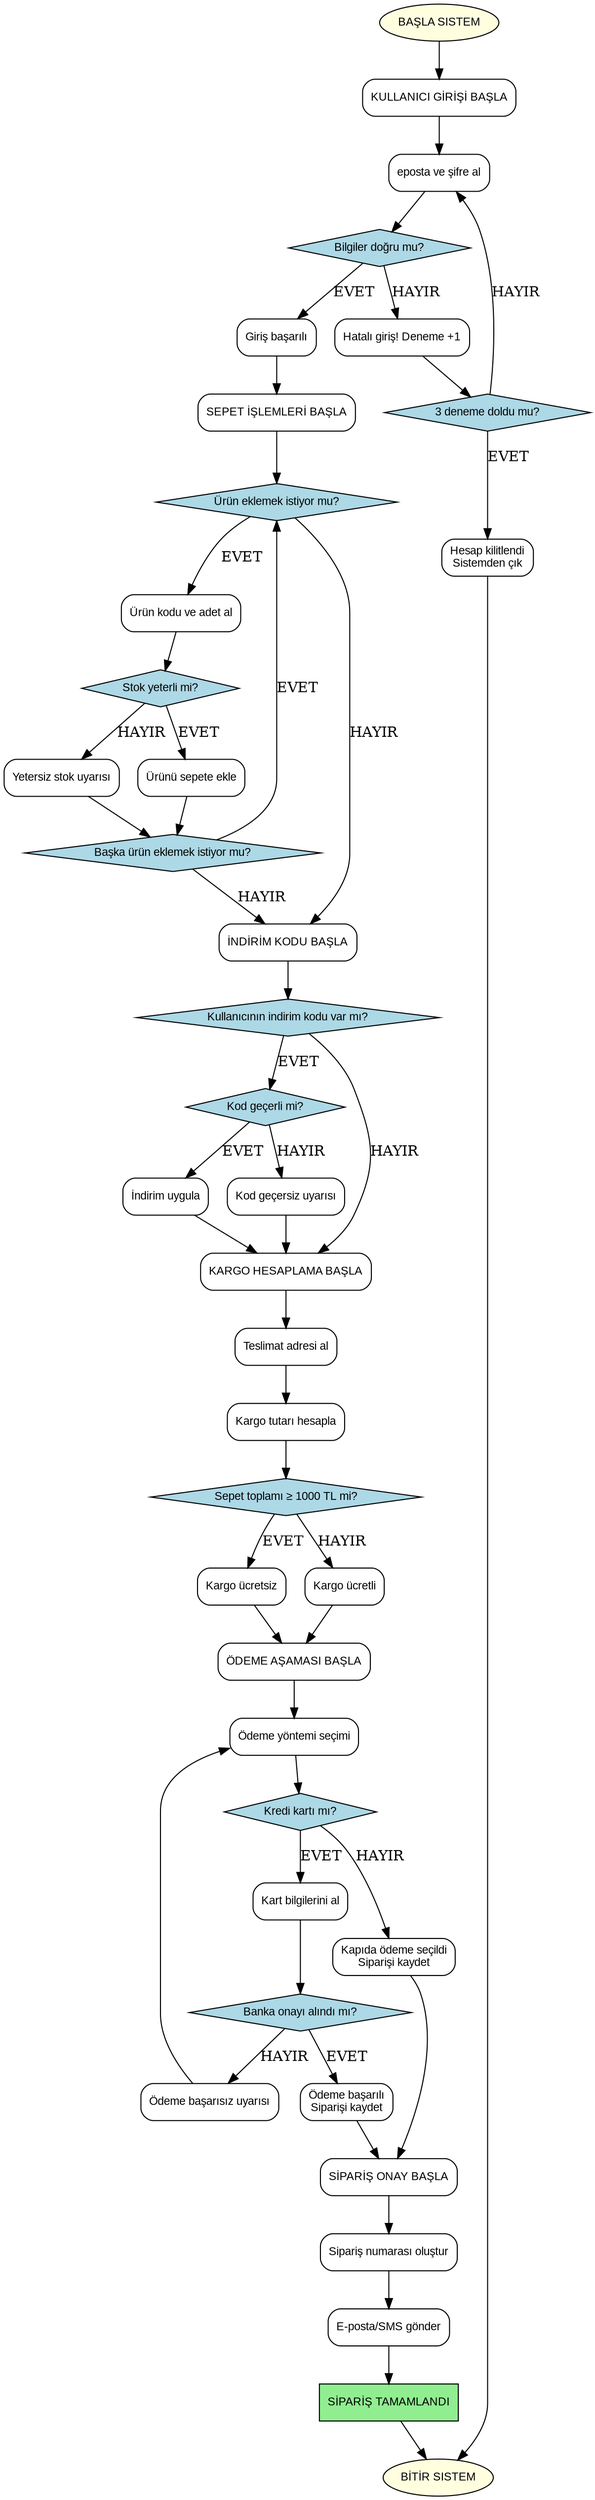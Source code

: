 digraph E_TICARET_SISTEMI {
    rankdir=TB;
    node [shape=rectangle, style=rounded, fontname="Arial", fontsize=11];

    BASLA [label="BAŞLA SISTEM", shape=ellipse, style=filled, fillcolor=lightyellow];
    BITIR [label="BİTİR SISTEM", shape=ellipse, style=filled, fillcolor=lightyellow];

    // Kullanıcı Girişi
    G1 [label="KULLANICI GİRİŞİ BAŞLA"];
    G2 [label="eposta ve şifre al"];
    G3 [label="Bilgiler doğru mu?", shape=diamond, style=filled, fillcolor=lightblue];
    G4 [label="Giriş başarılı", shape=box];
    G5 [label="Hatalı giriş! Deneme +1", shape=box];
    G6 [label="3 deneme doldu mu?", shape=diamond, style=filled, fillcolor=lightblue];
    G7 [label="Hesap kilitlendi\nSistemden çık", shape=box];

    // Sepet işlemleri
    S1 [label="SEPET İŞLEMLERİ BAŞLA"];
    S2 [label="Ürün eklemek istiyor mu?", shape=diamond, style=filled, fillcolor=lightblue];
    S3 [label="Ürün kodu ve adet al"];
    S4 [label="Stok yeterli mi?", shape=diamond, style=filled, fillcolor=lightblue];
    S5 [label="Ürünü sepete ekle"];
    S6 [label="Yetersiz stok uyarısı"];
    S7 [label="Başka ürün eklemek istiyor mu?", shape=diamond, style=filled, fillcolor=lightblue];

    // İndirim kodu
    I1 [label="İNDİRİM KODU BAŞLA"];
    I2 [label="Kullanıcının indirim kodu var mı?", shape=diamond, style=filled, fillcolor=lightblue];
    I3 [label="Kod geçerli mi?", shape=diamond, style=filled, fillcolor=lightblue];
    I4 [label="İndirim uygula"];
    I5 [label="Kod geçersiz uyarısı"];

    // Kargo
    K1 [label="KARGO HESAPLAMA BAŞLA"];
    K2 [label="Teslimat adresi al"];
    K3 [label="Kargo tutarı hesapla"];
    K4 [label="Sepet toplamı ≥ 1000 TL mi?", shape=diamond, style=filled, fillcolor=lightblue];
    K5 [label="Kargo ücretsiz"];
    K6 [label="Kargo ücretli"];

    // Ödeme
    O1 [label="ÖDEME AŞAMASI BAŞLA"];
    O2 [label="Ödeme yöntemi seçimi"];
    O3 [label="Kredi kartı mı?", shape=diamond, style=filled, fillcolor=lightblue];
    O4 [label="Kart bilgilerini al"];
    O5 [label="Banka onayı alındı mı?", shape=diamond, style=filled, fillcolor=lightblue];
    O6 [label="Ödeme başarılı\nSiparişi kaydet"];
    O7 [label="Ödeme başarısız uyarısı"];
    O8 [label="Kapıda ödeme seçildi\nSiparişi kaydet"];

    // Sipariş onayı
    P1 [label="SİPARİŞ ONAY BAŞLA"];
    P2 [label="Sipariş numarası oluştur"];
    P3 [label="E-posta/SMS gönder"];
    P4 [label="SİPARİŞ TAMAMLANDI", shape=box, style=filled, fillcolor=lightgreen];

    // Bağlantılar
    BASLA -> G1 -> G2 -> G3;
    G3 -> G4 [label="EVET"];
    G3 -> G5 [label="HAYIR"];
    G5 -> G6;
    G6 -> G2 [label="HAYIR"];
    G6 -> G7 [label="EVET"];
    G4 -> S1;
    G7 -> BITIR;

    S1 -> S2;
    S2 -> S3 [label="EVET"];
    S2 -> I1 [label="HAYIR"];
    S3 -> S4;
    S4 -> S5 [label="EVET"];
    S4 -> S6 [label="HAYIR"];
    S5 -> S7;
    S6 -> S7;
    S7 -> S2 [label="EVET"];
    S7 -> I1 [label="HAYIR"];

    I1 -> I2;
    I2 -> I3 [label="EVET"];
    I2 -> K1 [label="HAYIR"];
    I3 -> I4 [label="EVET"];
    I3 -> I5 [label="HAYIR"];
    I4 -> K1;
    I5 -> K1;

    K1 -> K2 -> K3 -> K4;
    K4 -> K5 [label="EVET"];
    K4 -> K6 [label="HAYIR"];
    K5 -> O1;
    K6 -> O1;

    O1 -> O2 -> O3;
    O3 -> O4 [label="EVET"];
    O3 -> O8 [label="HAYIR"];
    O4 -> O5;
    O5 -> O6 [label="EVET"];
    O5 -> O7 [label="HAYIR"];
    O6 -> P1;
    O7 -> O2;
    O8 -> P1;

    P1 -> P2 -> P3 -> P4 -> BITIR;
}

